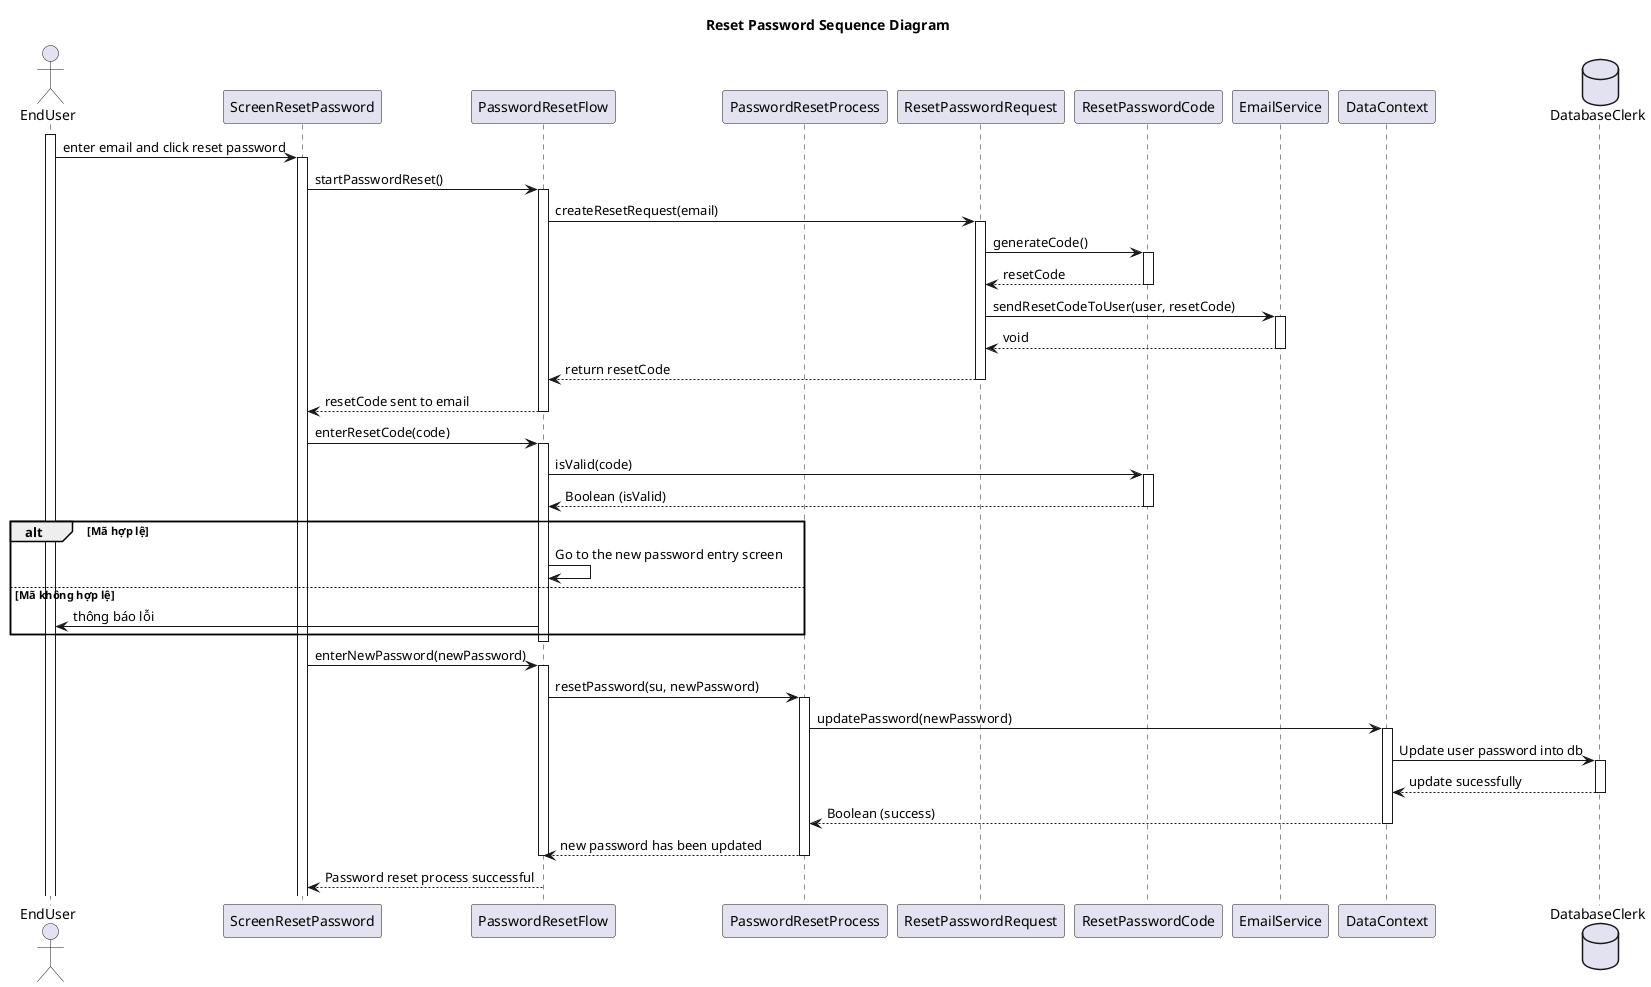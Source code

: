 @startuml ResetPasswordSequenceDiagram
skinparam classAttributeIconSize 0
Title Reset Password Sequence Diagram
'Character	Visibility
'-			private
'#			protected
'~			package private
'+			public

'Extension	<|--	Quan hệ mở rộng từ (là extends hoặc implements nhưng ko có annotations trong code)
'Composition	*--	 Quan hệ gắn kết chặt chẽ : part - of
'Aggregation	o--	Quan hệ liên kết giữa hai thực thể : use, has

' Include các file vào trong file để sử dụng'
actor EndUser as u
participant ScreenResetPassword as srp
participant PasswordResetFlow as f
participant PasswordResetProcess as p
participant ResetPasswordRequest as r
participant ResetPasswordCode as c
participant EmailService as e
participant DataContext as su
database DatabaseClerk as db

activate u
u -> srp : enter email and click reset password
activate srp
srp ->f: startPasswordReset()
activate f
f -> r: createResetRequest(email)
activate r
r -> c: generateCode()
activate c
c --> r: resetCode
deactivate c
r -> e: sendResetCodeToUser(user, resetCode)
activate e
e --> r: void
deactivate e
r --> f: return resetCode
deactivate r
f --> srp: resetCode sent to email
deactivate f


srp ->f: enterResetCode(code)
activate f
f -> c: isValid(code)
activate c
c --> f: Boolean (isValid)
deactivate c
alt Mã hợp lệ
    f -> f: Go to the new password entry screen
else Mã không hợp lệ
    f -> u: thông báo lỗi
end
deactivate f


srp ->f: enterNewPassword(newPassword)
activate f
f -> p: resetPassword(su, newPassword)
activate p
p -> su: updatePassword(newPassword)
activate su
su -> db : Update user password into db
activate db
db --> su : update sucessfully
deactivate db
su --> p: Boolean (success)
deactivate su
p --> f: new password has been updated
deactivate p
deactivate f


f --> srp: Password reset process successful
deactivate f

@enduml


